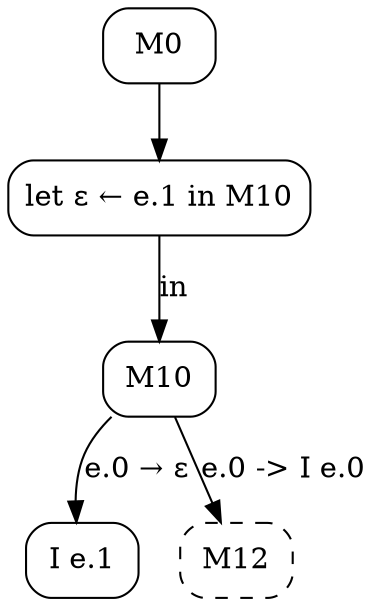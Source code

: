 digraph {
  node [shape=box, style=rounded];

  M0;
  M1 [label="let ε ← e.1 in M10"];
  M0 -> M1;
  M10;
  M1 -> M10 [label="in"];
  M11 [label="I e.1"];
  M10 -> M11 [label="e.0 → ε"];
  M12 [style="rounded,dashed"];
  M10 -> M12 [label="e.0 -> I e.0"];
}
